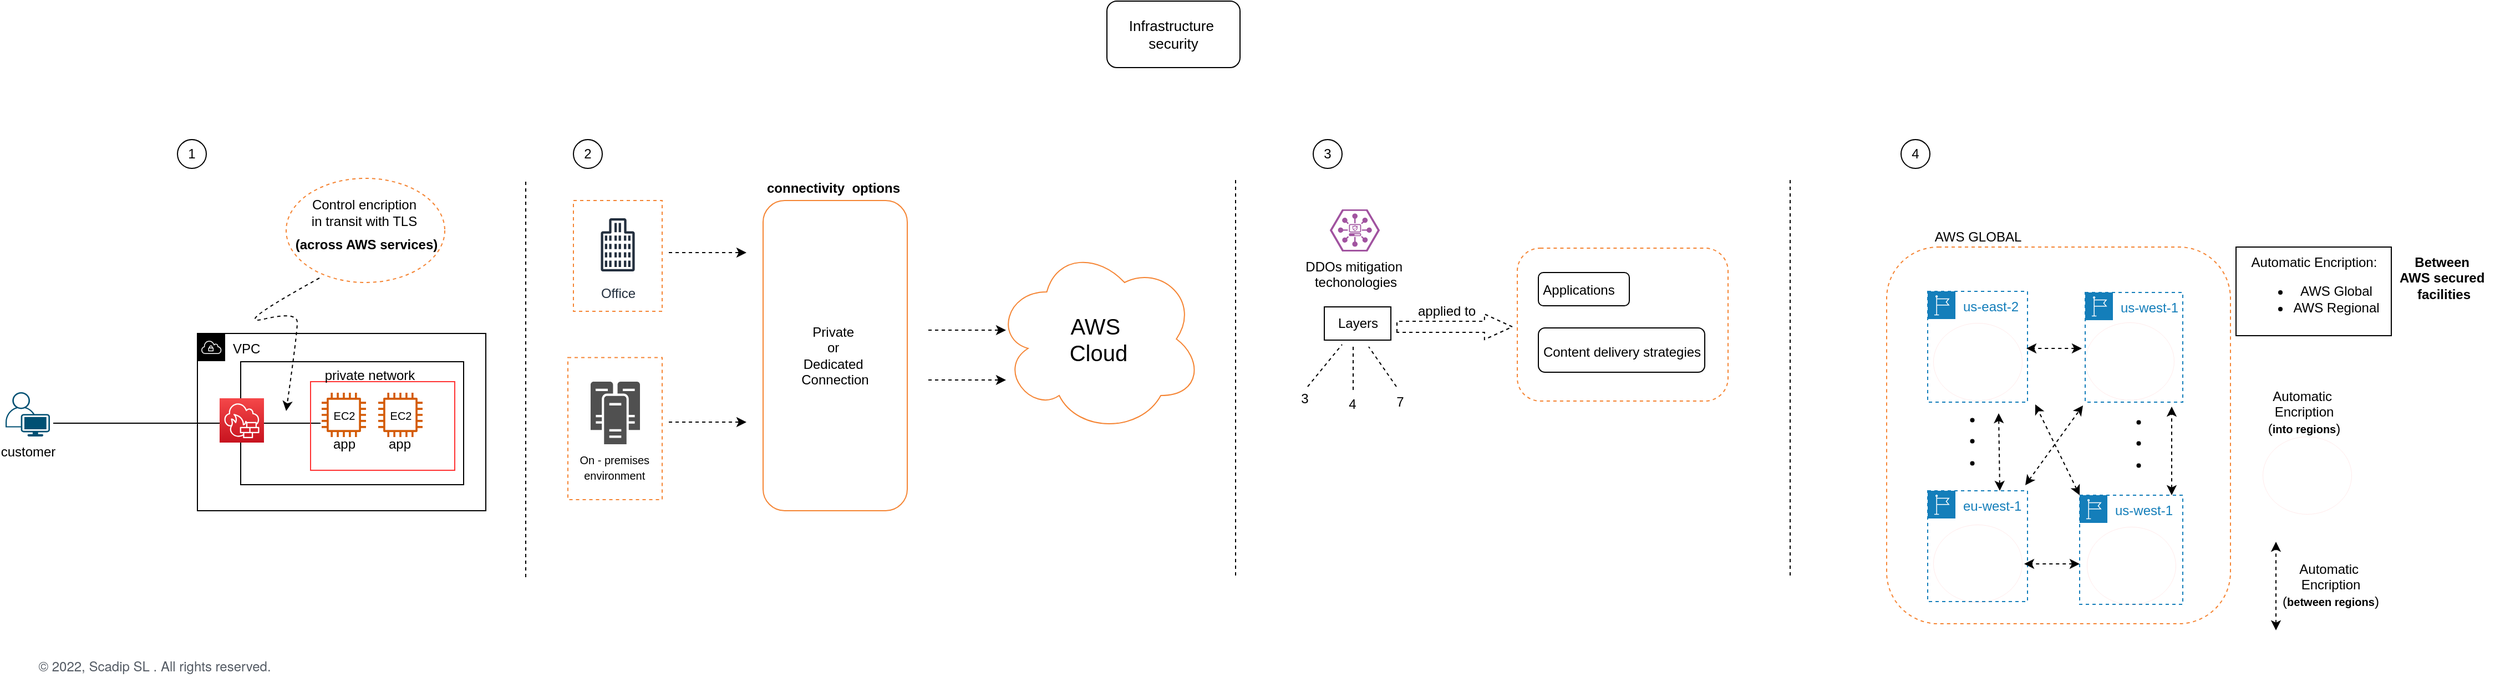 <mxfile version="20.2.0" type="github">
  <diagram id="qvYg9TJNYh_p_2qdCzhL" name="Page-1">
    <mxGraphModel dx="10771" dy="2260" grid="1" gridSize="10" guides="1" tooltips="1" connect="1" arrows="1" fold="1" page="1" pageScale="1" pageWidth="2336" pageHeight="1654" math="0" shadow="0">
      <root>
        <mxCell id="0" />
        <mxCell id="1" parent="0" />
        <mxCell id="hk6j71dAJvdS6BKl5xrb-116" value="" style="ellipse;whiteSpace=wrap;html=1;dashed=1;fontSize=12;fontColor=#000000;strokeColor=#FF3333;strokeWidth=0;fillColor=none;gradientColor=none;" parent="1" vertex="1">
          <mxGeometry x="-7414" y="-1300" width="80" height="70" as="geometry" />
        </mxCell>
        <mxCell id="hk6j71dAJvdS6BKl5xrb-83" value="" style="rounded=1;whiteSpace=wrap;html=1;dashed=1;fontSize=12;fontColor=#000000;strokeColor=#F58534;fillColor=none;gradientColor=none;" parent="1" vertex="1">
          <mxGeometry x="-7593" y="-1368" width="310" height="340" as="geometry" />
        </mxCell>
        <mxCell id="hk6j71dAJvdS6BKl5xrb-41" value="" style="ellipse;whiteSpace=wrap;html=1;fontSize=12;fontColor=#000000;strokeColor=#F58534;fillColor=none;gradientColor=none;dashed=1;" parent="1" vertex="1">
          <mxGeometry x="-9036" y="-1430" width="143" height="94" as="geometry" />
        </mxCell>
        <mxCell id="hk6j71dAJvdS6BKl5xrb-33" value="" style="endArrow=none;html=1;rounded=0;fontSize=12;fontColor=#000000;entryX=0.171;entryY=-0.129;entryDx=0;entryDy=0;entryPerimeter=0;" parent="1" edge="1">
          <mxGeometry width="50" height="50" relative="1" as="geometry">
            <mxPoint x="-9246" y="-1209" as="sourcePoint" />
            <mxPoint x="-9005" y="-1209" as="targetPoint" />
          </mxGeometry>
        </mxCell>
        <mxCell id="hk6j71dAJvdS6BKl5xrb-3" value="Infrastructure&amp;nbsp;&lt;br style=&quot;font-size: 13px;&quot;&gt;security" style="rounded=1;whiteSpace=wrap;html=1;fontColor=#000000;strokeColor=#000000;fillColor=none;gradientColor=default;fontSize=13;" parent="1" vertex="1">
          <mxGeometry x="-8296" y="-1590" width="120" height="60" as="geometry" />
        </mxCell>
        <mxCell id="hk6j71dAJvdS6BKl5xrb-4" value="&lt;font color=&quot;#000000&quot;&gt;VPC&lt;/font&gt;" style="points=[[0,0],[0.25,0],[0.5,0],[0.75,0],[1,0],[1,0.25],[1,0.5],[1,0.75],[1,1],[0.75,1],[0.5,1],[0.25,1],[0,1],[0,0.75],[0,0.5],[0,0.25]];outlineConnect=0;gradientColor=none;html=1;whiteSpace=wrap;fontSize=12;fontStyle=0;container=1;pointerEvents=0;collapsible=0;recursiveResize=0;shape=mxgraph.aws4.group;grIcon=mxgraph.aws4.group_vpc;strokeColor=#000000;fillColor=none;verticalAlign=top;align=left;spacingLeft=30;fontColor=#AAB7B8;dashed=0;" parent="1" vertex="1">
          <mxGeometry x="-9116" y="-1290" width="260" height="160" as="geometry" />
        </mxCell>
        <mxCell id="hk6j71dAJvdS6BKl5xrb-15" value="" style="rounded=0;whiteSpace=wrap;html=1;fontSize=10;fontColor=#000000;strokeColor=#FF3333;fillColor=none;gradientColor=none;" parent="hk6j71dAJvdS6BKl5xrb-4" vertex="1">
          <mxGeometry x="102" y="43.5" width="130" height="80" as="geometry" />
        </mxCell>
        <mxCell id="hk6j71dAJvdS6BKl5xrb-6" value="" style="rounded=0;whiteSpace=wrap;html=1;fontSize=13;fontColor=#000000;strokeColor=#000000;fillColor=none;gradientColor=default;" parent="hk6j71dAJvdS6BKl5xrb-4" vertex="1">
          <mxGeometry x="39" y="25.5" width="201" height="111" as="geometry" />
        </mxCell>
        <mxCell id="hk6j71dAJvdS6BKl5xrb-5" value="" style="sketch=0;points=[[0,0,0],[0.25,0,0],[0.5,0,0],[0.75,0,0],[1,0,0],[0,1,0],[0.25,1,0],[0.5,1,0],[0.75,1,0],[1,1,0],[0,0.25,0],[0,0.5,0],[0,0.75,0],[1,0.25,0],[1,0.5,0],[1,0.75,0]];outlineConnect=0;fontColor=#232F3E;gradientColor=#F54749;gradientDirection=north;fillColor=#C7131F;strokeColor=#ffffff;dashed=0;verticalLabelPosition=bottom;verticalAlign=top;align=center;html=1;fontSize=12;fontStyle=0;aspect=fixed;shape=mxgraph.aws4.resourceIcon;resIcon=mxgraph.aws4.network_firewall;" parent="hk6j71dAJvdS6BKl5xrb-4" vertex="1">
          <mxGeometry x="20" y="58.5" width="40" height="40" as="geometry" />
        </mxCell>
        <mxCell id="hk6j71dAJvdS6BKl5xrb-14" value="" style="group" parent="hk6j71dAJvdS6BKl5xrb-4" vertex="1" connectable="0">
          <mxGeometry x="163" y="53.5" width="40" height="40" as="geometry" />
        </mxCell>
        <mxCell id="hk6j71dAJvdS6BKl5xrb-8" value="" style="sketch=0;outlineConnect=0;fontColor=#232F3E;gradientColor=none;fillColor=#D45B07;strokeColor=none;dashed=0;verticalLabelPosition=bottom;verticalAlign=top;align=center;html=1;fontSize=12;fontStyle=0;aspect=fixed;pointerEvents=1;shape=mxgraph.aws4.ec2_m1_mac_instance;" parent="hk6j71dAJvdS6BKl5xrb-14" vertex="1">
          <mxGeometry width="40" height="40" as="geometry" />
        </mxCell>
        <mxCell id="hk6j71dAJvdS6BKl5xrb-13" value="" style="rounded=0;whiteSpace=wrap;html=1;fontSize=12;fontColor=#000000;strokeColor=none;fillColor=#FFFFFF;gradientColor=none;" parent="hk6j71dAJvdS6BKl5xrb-14" vertex="1">
          <mxGeometry x="9" y="9" width="22" height="22" as="geometry" />
        </mxCell>
        <mxCell id="hk6j71dAJvdS6BKl5xrb-9" value="&lt;font style=&quot;font-size: 10px;&quot;&gt;EC2&lt;/font&gt;" style="text;html=1;align=center;verticalAlign=middle;resizable=0;points=[];autosize=1;strokeColor=none;fillColor=none;fontSize=12;fontColor=#000000;" parent="hk6j71dAJvdS6BKl5xrb-14" vertex="1">
          <mxGeometry y="5" width="40" height="30" as="geometry" />
        </mxCell>
        <mxCell id="hk6j71dAJvdS6BKl5xrb-18" value="" style="group" parent="hk6j71dAJvdS6BKl5xrb-4" vertex="1" connectable="0">
          <mxGeometry x="112" y="53.5" width="40" height="40" as="geometry" />
        </mxCell>
        <mxCell id="hk6j71dAJvdS6BKl5xrb-19" value="" style="sketch=0;outlineConnect=0;fontColor=#232F3E;gradientColor=none;fillColor=#D45B07;strokeColor=none;dashed=0;verticalLabelPosition=bottom;verticalAlign=top;align=center;html=1;fontSize=12;fontStyle=0;aspect=fixed;pointerEvents=1;shape=mxgraph.aws4.ec2_m1_mac_instance;" parent="hk6j71dAJvdS6BKl5xrb-18" vertex="1">
          <mxGeometry width="40" height="40" as="geometry" />
        </mxCell>
        <mxCell id="hk6j71dAJvdS6BKl5xrb-20" value="" style="rounded=0;whiteSpace=wrap;html=1;fontSize=12;fontColor=#000000;strokeColor=none;fillColor=#FFFFFF;gradientColor=none;" parent="hk6j71dAJvdS6BKl5xrb-18" vertex="1">
          <mxGeometry x="9" y="9" width="22" height="22" as="geometry" />
        </mxCell>
        <mxCell id="hk6j71dAJvdS6BKl5xrb-21" value="&lt;font style=&quot;font-size: 10px;&quot;&gt;EC2&lt;/font&gt;" style="text;html=1;align=center;verticalAlign=middle;resizable=0;points=[];autosize=1;strokeColor=none;fillColor=none;fontSize=12;fontColor=#000000;" parent="hk6j71dAJvdS6BKl5xrb-18" vertex="1">
          <mxGeometry y="5" width="40" height="30" as="geometry" />
        </mxCell>
        <mxCell id="hk6j71dAJvdS6BKl5xrb-22" value="app" style="text;html=1;align=center;verticalAlign=middle;resizable=0;points=[];autosize=1;strokeColor=none;fillColor=none;fontSize=12;fontColor=#000000;" parent="hk6j71dAJvdS6BKl5xrb-4" vertex="1">
          <mxGeometry x="162" y="84.5" width="40" height="30" as="geometry" />
        </mxCell>
        <mxCell id="hk6j71dAJvdS6BKl5xrb-23" value="app" style="text;html=1;align=center;verticalAlign=middle;resizable=0;points=[];autosize=1;strokeColor=none;fillColor=none;fontSize=12;fontColor=#000000;" parent="hk6j71dAJvdS6BKl5xrb-4" vertex="1">
          <mxGeometry x="112" y="84.5" width="40" height="30" as="geometry" />
        </mxCell>
        <mxCell id="hk6j71dAJvdS6BKl5xrb-16" value="&lt;font style=&quot;font-size: 12px;&quot;&gt;private network&lt;/font&gt;" style="text;html=1;align=center;verticalAlign=middle;resizable=0;points=[];autosize=1;strokeColor=none;fillColor=none;fontSize=10;fontColor=#000000;" parent="hk6j71dAJvdS6BKl5xrb-4" vertex="1">
          <mxGeometry x="105" y="22.5" width="100" height="30" as="geometry" />
        </mxCell>
        <mxCell id="hk6j71dAJvdS6BKl5xrb-24" value="customer" style="points=[[0.35,0,0],[0.98,0.51,0],[1,0.71,0],[0.67,1,0],[0,0.795,0],[0,0.65,0]];verticalLabelPosition=bottom;sketch=0;html=1;verticalAlign=top;aspect=fixed;align=center;pointerEvents=1;shape=mxgraph.cisco19.user;fillColor=#005073;strokeColor=none;fontSize=12;fontColor=#000000;" parent="1" vertex="1">
          <mxGeometry x="-9289" y="-1237" width="40" height="40" as="geometry" />
        </mxCell>
        <mxCell id="hk6j71dAJvdS6BKl5xrb-31" value="&lt;b&gt;(across AWS services)&lt;/b&gt;" style="text;html=1;align=center;verticalAlign=middle;resizable=0;points=[];autosize=1;strokeColor=none;fillColor=none;fontSize=12;fontColor=#000000;" parent="1" vertex="1">
          <mxGeometry x="-9039" y="-1385" width="150" height="30" as="geometry" />
        </mxCell>
        <mxCell id="hk6j71dAJvdS6BKl5xrb-32" value="Control encription &lt;br&gt;in transit with TLS" style="text;html=1;align=center;verticalAlign=middle;resizable=0;points=[];autosize=1;strokeColor=none;fillColor=none;fontSize=12;fontColor=#000000;" parent="1" vertex="1">
          <mxGeometry x="-9026" y="-1419" width="120" height="40" as="geometry" />
        </mxCell>
        <mxCell id="hk6j71dAJvdS6BKl5xrb-42" value="" style="curved=1;endArrow=classic;html=1;rounded=0;fontSize=12;fontColor=#000000;dashed=1;" parent="1" edge="1">
          <mxGeometry width="50" height="50" relative="1" as="geometry">
            <mxPoint x="-9006" y="-1340" as="sourcePoint" />
            <mxPoint x="-9036" y="-1220" as="targetPoint" />
            <Array as="points">
              <mxPoint x="-9086" y="-1296" />
              <mxPoint x="-9026" y="-1310" />
              <mxPoint x="-9026" y="-1290" />
            </Array>
          </mxGeometry>
        </mxCell>
        <mxCell id="hk6j71dAJvdS6BKl5xrb-43" value="Office" style="sketch=0;outlineConnect=0;fontColor=#232F3E;gradientColor=none;strokeColor=#232F3E;fillColor=none;dashed=0;verticalLabelPosition=bottom;verticalAlign=top;align=center;html=1;fontSize=12;fontStyle=0;aspect=fixed;shape=mxgraph.aws4.resourceIcon;resIcon=mxgraph.aws4.office_building;" parent="1" vertex="1">
          <mxGeometry x="-8767" y="-1400" width="60" height="60" as="geometry" />
        </mxCell>
        <mxCell id="hk6j71dAJvdS6BKl5xrb-44" value="&lt;font style=&quot;font-size: 10px;&quot;&gt;On - premises&amp;nbsp;&lt;br&gt;environment&amp;nbsp;&lt;/font&gt;" style="sketch=0;pointerEvents=1;shadow=0;dashed=0;html=1;strokeColor=none;fillColor=#505050;labelPosition=center;verticalLabelPosition=bottom;verticalAlign=top;outlineConnect=0;align=center;shape=mxgraph.office.servers.cluster_server;fontSize=12;fontColor=#000000;" parent="1" vertex="1">
          <mxGeometry x="-8761.5" y="-1246.5" width="44.5" height="56.5" as="geometry" />
        </mxCell>
        <mxCell id="hk6j71dAJvdS6BKl5xrb-45" value="" style="rounded=0;whiteSpace=wrap;html=1;dashed=1;fontSize=10;fontColor=#000000;strokeColor=#F58534;fillColor=none;gradientColor=none;" parent="1" vertex="1">
          <mxGeometry x="-8777" y="-1410" width="80" height="100" as="geometry" />
        </mxCell>
        <mxCell id="hk6j71dAJvdS6BKl5xrb-46" value="" style="rounded=0;whiteSpace=wrap;html=1;dashed=1;fontSize=10;fontColor=#000000;strokeColor=#F58534;fillColor=none;gradientColor=none;" parent="1" vertex="1">
          <mxGeometry x="-8782" y="-1268.25" width="85" height="128.25" as="geometry" />
        </mxCell>
        <mxCell id="hk6j71dAJvdS6BKl5xrb-47" value="" style="endArrow=classic;html=1;rounded=0;dashed=1;fontSize=10;fontColor=#000000;" parent="1" edge="1">
          <mxGeometry width="50" height="50" relative="1" as="geometry">
            <mxPoint x="-8691" y="-1363" as="sourcePoint" />
            <mxPoint x="-8621" y="-1363" as="targetPoint" />
          </mxGeometry>
        </mxCell>
        <mxCell id="hk6j71dAJvdS6BKl5xrb-48" value="" style="endArrow=classic;html=1;rounded=0;dashed=1;fontSize=10;fontColor=#000000;" parent="1" edge="1">
          <mxGeometry width="50" height="50" relative="1" as="geometry">
            <mxPoint x="-8691" y="-1210" as="sourcePoint" />
            <mxPoint x="-8621" y="-1210" as="targetPoint" />
          </mxGeometry>
        </mxCell>
        <mxCell id="hk6j71dAJvdS6BKl5xrb-49" value="&lt;font style=&quot;font-size: 12px;&quot;&gt;Private&amp;nbsp;&lt;br&gt;or&amp;nbsp;&lt;br&gt;Dedicated&amp;nbsp;&lt;br&gt;Connection&lt;/font&gt;" style="rounded=1;whiteSpace=wrap;html=1;fontSize=10;fontColor=#000000;strokeColor=#F58534;fillColor=none;gradientColor=none;align=center;" parent="1" vertex="1">
          <mxGeometry x="-8606" y="-1410" width="130" height="280" as="geometry" />
        </mxCell>
        <mxCell id="hk6j71dAJvdS6BKl5xrb-50" value="" style="endArrow=classic;html=1;rounded=0;dashed=1;fontSize=10;fontColor=#000000;" parent="1" edge="1">
          <mxGeometry width="50" height="50" relative="1" as="geometry">
            <mxPoint x="-8457" y="-1293" as="sourcePoint" />
            <mxPoint x="-8387" y="-1293" as="targetPoint" />
          </mxGeometry>
        </mxCell>
        <mxCell id="hk6j71dAJvdS6BKl5xrb-51" value="" style="endArrow=classic;html=1;rounded=0;dashed=1;fontSize=10;fontColor=#000000;" parent="1" edge="1">
          <mxGeometry width="50" height="50" relative="1" as="geometry">
            <mxPoint x="-8457" y="-1248" as="sourcePoint" />
            <mxPoint x="-8387" y="-1248" as="targetPoint" />
          </mxGeometry>
        </mxCell>
        <mxCell id="hk6j71dAJvdS6BKl5xrb-52" value="&lt;font style=&quot;font-size: 20px;&quot;&gt;AWS&amp;nbsp;&lt;br&gt;Cloud&lt;/font&gt;" style="ellipse;shape=cloud;whiteSpace=wrap;html=1;fontSize=12;fontColor=#000000;strokeColor=#F58534;fillColor=none;gradientColor=none;" parent="1" vertex="1">
          <mxGeometry x="-8397" y="-1370" width="187" height="170" as="geometry" />
        </mxCell>
        <mxCell id="hk6j71dAJvdS6BKl5xrb-56" value="DDOs mitigation&amp;nbsp;&lt;br&gt;techonologies" style="verticalLabelPosition=bottom;sketch=0;html=1;fillColor=#A153A0;strokeColor=#ffffff;verticalAlign=top;align=center;points=[[0,0.5,0],[0.125,0.25,0],[0.25,0,0],[0.5,0,0],[0.75,0,0],[0.875,0.25,0],[1,0.5,0],[0.875,0.75,0],[0.75,1,0],[0.5,1,0],[0.125,0.75,0]];pointerEvents=1;shape=mxgraph.cisco_safe.compositeIcon;bgIcon=mxgraph.cisco_safe.design.blank_device;resIcon=mxgraph.cisco_safe.design.ddos_protection_2;fontSize=12;fontColor=#000000;" parent="1" vertex="1">
          <mxGeometry x="-8095" y="-1402" width="45" height="38" as="geometry" />
        </mxCell>
        <mxCell id="hk6j71dAJvdS6BKl5xrb-65" value="Layers" style="text;html=1;align=center;verticalAlign=middle;resizable=0;points=[];autosize=1;strokeColor=default;fillColor=none;fontSize=12;fontColor=#000000;" parent="1" vertex="1">
          <mxGeometry x="-8100" y="-1314" width="60" height="30" as="geometry" />
        </mxCell>
        <mxCell id="hk6j71dAJvdS6BKl5xrb-66" value="" style="endArrow=none;html=1;rounded=0;dashed=1;fontSize=12;fontColor=#000000;" parent="1" edge="1">
          <mxGeometry width="50" height="50" relative="1" as="geometry">
            <mxPoint x="-8115" y="-1242" as="sourcePoint" />
            <mxPoint x="-8084" y="-1280" as="targetPoint" />
          </mxGeometry>
        </mxCell>
        <mxCell id="hk6j71dAJvdS6BKl5xrb-70" value="" style="endArrow=none;html=1;rounded=0;dashed=1;fontSize=12;fontColor=#000000;" parent="1" edge="1">
          <mxGeometry width="50" height="50" relative="1" as="geometry">
            <mxPoint x="-8074" y="-1239" as="sourcePoint" />
            <mxPoint x="-8074" y="-1279" as="targetPoint" />
          </mxGeometry>
        </mxCell>
        <mxCell id="hk6j71dAJvdS6BKl5xrb-71" value="" style="endArrow=none;html=1;rounded=0;dashed=1;fontSize=12;fontColor=#000000;" parent="1" edge="1">
          <mxGeometry width="50" height="50" relative="1" as="geometry">
            <mxPoint x="-8035" y="-1242" as="sourcePoint" />
            <mxPoint x="-8060" y="-1278" as="targetPoint" />
          </mxGeometry>
        </mxCell>
        <mxCell id="hk6j71dAJvdS6BKl5xrb-72" value="3" style="text;html=1;align=center;verticalAlign=middle;resizable=0;points=[];autosize=1;strokeColor=none;fillColor=none;fontSize=12;fontColor=#000000;" parent="1" vertex="1">
          <mxGeometry x="-8133" y="-1246" width="30" height="30" as="geometry" />
        </mxCell>
        <mxCell id="hk6j71dAJvdS6BKl5xrb-73" value="4" style="text;html=1;align=center;verticalAlign=middle;resizable=0;points=[];autosize=1;strokeColor=none;fillColor=none;fontSize=12;fontColor=#000000;" parent="1" vertex="1">
          <mxGeometry x="-8090" y="-1241" width="30" height="30" as="geometry" />
        </mxCell>
        <mxCell id="hk6j71dAJvdS6BKl5xrb-74" value="7" style="text;html=1;align=center;verticalAlign=middle;resizable=0;points=[];autosize=1;strokeColor=none;fillColor=none;fontSize=12;fontColor=#000000;" parent="1" vertex="1">
          <mxGeometry x="-8047" y="-1243" width="30" height="30" as="geometry" />
        </mxCell>
        <mxCell id="hk6j71dAJvdS6BKl5xrb-75" value="" style="shape=flexArrow;endArrow=classic;html=1;rounded=0;dashed=1;fontSize=12;fontColor=#000000;endWidth=12;endSize=8.03;" parent="1" edge="1">
          <mxGeometry width="50" height="50" relative="1" as="geometry">
            <mxPoint x="-8035" y="-1296" as="sourcePoint" />
            <mxPoint x="-7930" y="-1296" as="targetPoint" />
          </mxGeometry>
        </mxCell>
        <mxCell id="hk6j71dAJvdS6BKl5xrb-76" value="applied to" style="text;html=1;align=center;verticalAlign=middle;resizable=0;points=[];autosize=1;strokeColor=none;fillColor=none;fontSize=12;fontColor=#000000;" parent="1" vertex="1">
          <mxGeometry x="-8030" y="-1325" width="80" height="30" as="geometry" />
        </mxCell>
        <mxCell id="hk6j71dAJvdS6BKl5xrb-77" value="Applications" style="text;html=1;align=center;verticalAlign=middle;resizable=0;points=[];autosize=1;strokeColor=none;fillColor=none;fontSize=12;fontColor=#000000;" parent="1" vertex="1">
          <mxGeometry x="-7916" y="-1344" width="90" height="30" as="geometry" />
        </mxCell>
        <mxCell id="hk6j71dAJvdS6BKl5xrb-78" value="Content delivery strategies" style="text;html=1;align=center;verticalAlign=middle;resizable=0;points=[];autosize=1;strokeColor=none;fillColor=none;fontSize=12;fontColor=#000000;" parent="1" vertex="1">
          <mxGeometry x="-7917" y="-1288" width="170" height="30" as="geometry" />
        </mxCell>
        <mxCell id="hk6j71dAJvdS6BKl5xrb-79" value="" style="rounded=1;whiteSpace=wrap;html=1;fontSize=12;fontColor=#000000;strokeColor=default;fillColor=none;gradientColor=none;" parent="1" vertex="1">
          <mxGeometry x="-7907" y="-1295" width="150" height="40" as="geometry" />
        </mxCell>
        <mxCell id="hk6j71dAJvdS6BKl5xrb-80" value="" style="rounded=1;whiteSpace=wrap;html=1;fontSize=12;fontColor=#000000;strokeColor=default;fillColor=none;gradientColor=none;" parent="1" vertex="1">
          <mxGeometry x="-7907" y="-1345" width="82" height="30" as="geometry" />
        </mxCell>
        <mxCell id="hk6j71dAJvdS6BKl5xrb-81" value="" style="rounded=1;whiteSpace=wrap;html=1;fontSize=12;fontColor=#000000;strokeColor=#F58534;fillColor=none;gradientColor=none;dashed=1;" parent="1" vertex="1">
          <mxGeometry x="-7926" y="-1367" width="190" height="138" as="geometry" />
        </mxCell>
        <mxCell id="hk6j71dAJvdS6BKl5xrb-84" value="&lt;b&gt;connectivity&amp;nbsp; options&lt;/b&gt;" style="text;html=1;align=center;verticalAlign=middle;resizable=0;points=[];autosize=1;strokeColor=none;fillColor=none;fontSize=12;fontColor=#000000;" parent="1" vertex="1">
          <mxGeometry x="-8613" y="-1436" width="140" height="30" as="geometry" />
        </mxCell>
        <mxCell id="hk6j71dAJvdS6BKl5xrb-85" value="AWS GLOBAL" style="text;html=1;align=center;verticalAlign=middle;resizable=0;points=[];autosize=1;strokeColor=none;fillColor=none;fontSize=12;fontColor=#000000;" parent="1" vertex="1">
          <mxGeometry x="-7561" y="-1392" width="100" height="30" as="geometry" />
        </mxCell>
        <mxCell id="hk6j71dAJvdS6BKl5xrb-86" value="us-east-2" style="points=[[0,0],[0.25,0],[0.5,0],[0.75,0],[1,0],[1,0.25],[1,0.5],[1,0.75],[1,1],[0.75,1],[0.5,1],[0.25,1],[0,1],[0,0.75],[0,0.5],[0,0.25]];outlineConnect=0;gradientColor=none;html=1;whiteSpace=wrap;fontSize=12;fontStyle=0;container=1;pointerEvents=0;collapsible=0;recursiveResize=0;shape=mxgraph.aws4.group;grIcon=mxgraph.aws4.group_region;strokeColor=#147EBA;fillColor=none;verticalAlign=top;align=left;spacingLeft=30;fontColor=#147EBA;dashed=1;" parent="1" vertex="1">
          <mxGeometry x="-7556" y="-1328" width="90" height="100" as="geometry" />
        </mxCell>
        <mxCell id="hk6j71dAJvdS6BKl5xrb-117" value="" style="ellipse;whiteSpace=wrap;html=1;dashed=1;fontSize=12;fontColor=#000000;strokeColor=#FF3333;strokeWidth=0;fillColor=none;gradientColor=none;" parent="hk6j71dAJvdS6BKl5xrb-86" vertex="1">
          <mxGeometry x="5" y="28.5" width="80" height="70" as="geometry" />
        </mxCell>
        <mxCell id="hk6j71dAJvdS6BKl5xrb-87" value="us-west-1" style="points=[[0,0],[0.25,0],[0.5,0],[0.75,0],[1,0],[1,0.25],[1,0.5],[1,0.75],[1,1],[0.75,1],[0.5,1],[0.25,1],[0,1],[0,0.75],[0,0.5],[0,0.25]];outlineConnect=0;gradientColor=none;html=1;whiteSpace=wrap;fontSize=12;fontStyle=0;container=1;pointerEvents=0;collapsible=0;recursiveResize=0;shape=mxgraph.aws4.group;grIcon=mxgraph.aws4.group_region;strokeColor=#147EBA;fillColor=none;verticalAlign=top;align=left;spacingLeft=30;fontColor=#147EBA;dashed=1;" parent="1" vertex="1">
          <mxGeometry x="-7414" y="-1327" width="88" height="99" as="geometry" />
        </mxCell>
        <mxCell id="hk6j71dAJvdS6BKl5xrb-88" value="eu-west-1" style="points=[[0,0],[0.25,0],[0.5,0],[0.75,0],[1,0],[1,0.25],[1,0.5],[1,0.75],[1,1],[0.75,1],[0.5,1],[0.25,1],[0,1],[0,0.75],[0,0.5],[0,0.25]];outlineConnect=0;gradientColor=none;html=1;whiteSpace=wrap;fontSize=12;fontStyle=0;container=1;pointerEvents=0;collapsible=0;recursiveResize=0;shape=mxgraph.aws4.group;grIcon=mxgraph.aws4.group_region;strokeColor=#147EBA;fillColor=none;verticalAlign=top;align=left;spacingLeft=30;fontColor=#147EBA;dashed=1;" parent="1" vertex="1">
          <mxGeometry x="-7556" y="-1148" width="90" height="100" as="geometry" />
        </mxCell>
        <mxCell id="hk6j71dAJvdS6BKl5xrb-89" value="us-west-1" style="points=[[0,0],[0.25,0],[0.5,0],[0.75,0],[1,0],[1,0.25],[1,0.5],[1,0.75],[1,1],[0.75,1],[0.5,1],[0.25,1],[0,1],[0,0.75],[0,0.5],[0,0.25]];outlineConnect=0;gradientColor=none;html=1;whiteSpace=wrap;fontSize=12;fontStyle=0;container=1;pointerEvents=0;collapsible=0;recursiveResize=0;shape=mxgraph.aws4.group;grIcon=mxgraph.aws4.group_region;strokeColor=#147EBA;fillColor=none;verticalAlign=top;align=left;spacingLeft=30;fontColor=#147EBA;dashed=1;" parent="1" vertex="1">
          <mxGeometry x="-7419" y="-1144" width="93" height="98.5" as="geometry" />
        </mxCell>
        <mxCell id="hk6j71dAJvdS6BKl5xrb-105" value="" style="shape=image;html=1;verticalAlign=top;verticalLabelPosition=bottom;labelBackgroundColor=#ffffff;imageAspect=0;aspect=fixed;image=https://cdn4.iconfinder.com/data/icons/essential-app-1/16/share-link-connection-network-128.png;dashed=1;fontSize=12;fontColor=#000000;strokeColor=#000000;strokeWidth=0;fillColor=none;gradientColor=none;" parent="hk6j71dAJvdS6BKl5xrb-89" vertex="1">
          <mxGeometry x="22" y="37" width="19" height="19" as="geometry" />
        </mxCell>
        <mxCell id="hk6j71dAJvdS6BKl5xrb-106" value="" style="shape=image;html=1;verticalAlign=top;verticalLabelPosition=bottom;labelBackgroundColor=#ffffff;imageAspect=0;aspect=fixed;image=https://cdn4.iconfinder.com/data/icons/essential-app-1/16/share-link-connection-network-128.png;dashed=1;fontSize=12;fontColor=#000000;strokeColor=#000000;strokeWidth=0;fillColor=none;gradientColor=none;" parent="hk6j71dAJvdS6BKl5xrb-89" vertex="1">
          <mxGeometry x="57" y="54" width="19" height="19" as="geometry" />
        </mxCell>
        <mxCell id="hk6j71dAJvdS6BKl5xrb-107" value="" style="shape=image;html=1;verticalAlign=top;verticalLabelPosition=bottom;labelBackgroundColor=#ffffff;imageAspect=0;aspect=fixed;image=https://cdn4.iconfinder.com/data/icons/essential-app-1/16/share-link-connection-network-128.png;dashed=1;fontSize=12;fontColor=#000000;strokeColor=#000000;strokeWidth=0;fillColor=none;gradientColor=none;" parent="hk6j71dAJvdS6BKl5xrb-89" vertex="1">
          <mxGeometry x="24" y="69" width="19" height="19" as="geometry" />
        </mxCell>
        <mxCell id="hk6j71dAJvdS6BKl5xrb-115" value="" style="ellipse;whiteSpace=wrap;html=1;dashed=1;fontSize=12;fontColor=#000000;strokeColor=#FF3333;strokeWidth=0;fillColor=none;gradientColor=none;" parent="hk6j71dAJvdS6BKl5xrb-89" vertex="1">
          <mxGeometry x="6.5" y="28.5" width="80" height="70" as="geometry" />
        </mxCell>
        <mxCell id="hk6j71dAJvdS6BKl5xrb-90" value="" style="shape=waypoint;sketch=0;fillStyle=solid;size=6;pointerEvents=1;points=[];fillColor=none;resizable=0;rotatable=0;perimeter=centerPerimeter;snapToPoint=1;dashed=1;fontSize=12;fontColor=#000000;strokeColor=#000000;strokeWidth=0;" parent="1" vertex="1">
          <mxGeometry x="-7536" y="-1232" width="40" height="40" as="geometry" />
        </mxCell>
        <mxCell id="hk6j71dAJvdS6BKl5xrb-91" value="" style="shape=waypoint;sketch=0;fillStyle=solid;size=6;pointerEvents=1;points=[];fillColor=none;resizable=0;rotatable=0;perimeter=centerPerimeter;snapToPoint=1;dashed=1;fontSize=12;fontColor=#000000;strokeColor=#000000;strokeWidth=0;" parent="1" vertex="1">
          <mxGeometry x="-7536" y="-1193" width="40" height="40" as="geometry" />
        </mxCell>
        <mxCell id="hk6j71dAJvdS6BKl5xrb-92" value="" style="shape=waypoint;sketch=0;fillStyle=solid;size=6;pointerEvents=1;points=[];fillColor=none;resizable=0;rotatable=0;perimeter=centerPerimeter;snapToPoint=1;dashed=1;fontSize=12;fontColor=#000000;strokeColor=#000000;strokeWidth=0;" parent="1" vertex="1">
          <mxGeometry x="-7536" y="-1213" width="40" height="40" as="geometry" />
        </mxCell>
        <mxCell id="hk6j71dAJvdS6BKl5xrb-93" value="" style="shape=waypoint;sketch=0;fillStyle=solid;size=6;pointerEvents=1;points=[];fillColor=none;resizable=0;rotatable=0;perimeter=centerPerimeter;snapToPoint=1;dashed=1;fontSize=12;fontColor=#000000;strokeColor=#000000;strokeWidth=0;" parent="1" vertex="1">
          <mxGeometry x="-7386" y="-1230" width="40" height="40" as="geometry" />
        </mxCell>
        <mxCell id="hk6j71dAJvdS6BKl5xrb-94" value="" style="shape=waypoint;sketch=0;fillStyle=solid;size=6;pointerEvents=1;points=[];fillColor=none;resizable=0;rotatable=0;perimeter=centerPerimeter;snapToPoint=1;dashed=1;fontSize=12;fontColor=#000000;strokeColor=#000000;strokeWidth=0;" parent="1" vertex="1">
          <mxGeometry x="-7386" y="-1191" width="40" height="40" as="geometry" />
        </mxCell>
        <mxCell id="hk6j71dAJvdS6BKl5xrb-95" value="" style="shape=waypoint;sketch=0;fillStyle=solid;size=6;pointerEvents=1;points=[];fillColor=none;resizable=0;rotatable=0;perimeter=centerPerimeter;snapToPoint=1;dashed=1;fontSize=12;fontColor=#000000;strokeColor=#000000;strokeWidth=0;" parent="1" vertex="1">
          <mxGeometry x="-7386" y="-1211" width="40" height="40" as="geometry" />
        </mxCell>
        <mxCell id="hk6j71dAJvdS6BKl5xrb-96" value="" style="shape=image;html=1;verticalAlign=top;verticalLabelPosition=bottom;labelBackgroundColor=#ffffff;imageAspect=0;aspect=fixed;image=https://cdn4.iconfinder.com/data/icons/essential-app-1/16/share-link-connection-network-128.png;dashed=1;fontSize=12;fontColor=#000000;strokeColor=#000000;strokeWidth=0;fillColor=none;gradientColor=none;" parent="1" vertex="1">
          <mxGeometry x="-7536" y="-1293.5" width="19" height="19" as="geometry" />
        </mxCell>
        <mxCell id="hk6j71dAJvdS6BKl5xrb-97" value="" style="shape=image;html=1;verticalAlign=top;verticalLabelPosition=bottom;labelBackgroundColor=#ffffff;imageAspect=0;aspect=fixed;image=https://cdn4.iconfinder.com/data/icons/essential-app-1/16/share-link-connection-network-128.png;dashed=1;fontSize=12;fontColor=#000000;strokeColor=#000000;strokeWidth=0;fillColor=none;gradientColor=none;" parent="1" vertex="1">
          <mxGeometry x="-7501" y="-1276.5" width="19" height="19" as="geometry" />
        </mxCell>
        <mxCell id="hk6j71dAJvdS6BKl5xrb-98" value="" style="shape=image;html=1;verticalAlign=top;verticalLabelPosition=bottom;labelBackgroundColor=#ffffff;imageAspect=0;aspect=fixed;image=https://cdn4.iconfinder.com/data/icons/essential-app-1/16/share-link-connection-network-128.png;dashed=1;fontSize=12;fontColor=#000000;strokeColor=#000000;strokeWidth=0;fillColor=none;gradientColor=none;" parent="1" vertex="1">
          <mxGeometry x="-7534" y="-1261.5" width="19" height="19" as="geometry" />
        </mxCell>
        <mxCell id="hk6j71dAJvdS6BKl5xrb-99" value="" style="shape=image;html=1;verticalAlign=top;verticalLabelPosition=bottom;labelBackgroundColor=#ffffff;imageAspect=0;aspect=fixed;image=https://cdn4.iconfinder.com/data/icons/essential-app-1/16/share-link-connection-network-128.png;dashed=1;fontSize=12;fontColor=#000000;strokeColor=#000000;strokeWidth=0;fillColor=none;gradientColor=none;" parent="1" vertex="1">
          <mxGeometry x="-7400" y="-1293.5" width="19" height="19" as="geometry" />
        </mxCell>
        <mxCell id="hk6j71dAJvdS6BKl5xrb-100" value="" style="shape=image;html=1;verticalAlign=top;verticalLabelPosition=bottom;labelBackgroundColor=#ffffff;imageAspect=0;aspect=fixed;image=https://cdn4.iconfinder.com/data/icons/essential-app-1/16/share-link-connection-network-128.png;dashed=1;fontSize=12;fontColor=#000000;strokeColor=#000000;strokeWidth=0;fillColor=none;gradientColor=none;" parent="1" vertex="1">
          <mxGeometry x="-7365" y="-1276.5" width="19" height="19" as="geometry" />
        </mxCell>
        <mxCell id="hk6j71dAJvdS6BKl5xrb-101" value="" style="shape=image;html=1;verticalAlign=top;verticalLabelPosition=bottom;labelBackgroundColor=#ffffff;imageAspect=0;aspect=fixed;image=https://cdn4.iconfinder.com/data/icons/essential-app-1/16/share-link-connection-network-128.png;dashed=1;fontSize=12;fontColor=#000000;strokeColor=#000000;strokeWidth=0;fillColor=none;gradientColor=none;" parent="1" vertex="1">
          <mxGeometry x="-7398" y="-1261.5" width="19" height="19" as="geometry" />
        </mxCell>
        <mxCell id="hk6j71dAJvdS6BKl5xrb-102" value="" style="shape=image;html=1;verticalAlign=top;verticalLabelPosition=bottom;labelBackgroundColor=#ffffff;imageAspect=0;aspect=fixed;image=https://cdn4.iconfinder.com/data/icons/essential-app-1/16/share-link-connection-network-128.png;dashed=1;fontSize=12;fontColor=#000000;strokeColor=#000000;strokeWidth=0;fillColor=none;gradientColor=none;" parent="1" vertex="1">
          <mxGeometry x="-7534" y="-1108" width="19" height="19" as="geometry" />
        </mxCell>
        <mxCell id="hk6j71dAJvdS6BKl5xrb-103" value="" style="shape=image;html=1;verticalAlign=top;verticalLabelPosition=bottom;labelBackgroundColor=#ffffff;imageAspect=0;aspect=fixed;image=https://cdn4.iconfinder.com/data/icons/essential-app-1/16/share-link-connection-network-128.png;dashed=1;fontSize=12;fontColor=#000000;strokeColor=#000000;strokeWidth=0;fillColor=none;gradientColor=none;" parent="1" vertex="1">
          <mxGeometry x="-7499" y="-1091" width="19" height="19" as="geometry" />
        </mxCell>
        <mxCell id="hk6j71dAJvdS6BKl5xrb-104" value="" style="shape=image;html=1;verticalAlign=top;verticalLabelPosition=bottom;labelBackgroundColor=#ffffff;imageAspect=0;aspect=fixed;image=https://cdn4.iconfinder.com/data/icons/essential-app-1/16/share-link-connection-network-128.png;dashed=1;fontSize=12;fontColor=#000000;strokeColor=#000000;strokeWidth=0;fillColor=none;gradientColor=none;" parent="1" vertex="1">
          <mxGeometry x="-7532" y="-1076" width="19" height="19" as="geometry" />
        </mxCell>
        <mxCell id="hk6j71dAJvdS6BKl5xrb-108" value="" style="endArrow=classic;startArrow=classic;html=1;rounded=0;dashed=1;fontSize=12;fontColor=#000000;" parent="1" edge="1">
          <mxGeometry width="50" height="50" relative="1" as="geometry">
            <mxPoint x="-7468" y="-1153" as="sourcePoint" />
            <mxPoint x="-7416" y="-1225" as="targetPoint" />
          </mxGeometry>
        </mxCell>
        <mxCell id="hk6j71dAJvdS6BKl5xrb-109" value="" style="endArrow=classic;startArrow=classic;html=1;rounded=0;dashed=1;fontSize=12;fontColor=#000000;" parent="1" edge="1">
          <mxGeometry width="50" height="50" relative="1" as="geometry">
            <mxPoint x="-7419" y="-1144" as="sourcePoint" />
            <mxPoint x="-7459" y="-1226" as="targetPoint" />
          </mxGeometry>
        </mxCell>
        <mxCell id="hk6j71dAJvdS6BKl5xrb-110" value="" style="endArrow=classic;startArrow=classic;html=1;rounded=0;dashed=1;fontSize=12;fontColor=#000000;" parent="1" edge="1">
          <mxGeometry width="50" height="50" relative="1" as="geometry">
            <mxPoint x="-7491" y="-1148" as="sourcePoint" />
            <mxPoint x="-7492" y="-1218" as="targetPoint" />
          </mxGeometry>
        </mxCell>
        <mxCell id="hk6j71dAJvdS6BKl5xrb-111" value="" style="endArrow=classic;startArrow=classic;html=1;rounded=0;dashed=1;fontSize=12;fontColor=#000000;" parent="1" edge="1">
          <mxGeometry width="50" height="50" relative="1" as="geometry">
            <mxPoint x="-7336" y="-1144" as="sourcePoint" />
            <mxPoint x="-7336" y="-1224" as="targetPoint" />
          </mxGeometry>
        </mxCell>
        <mxCell id="hk6j71dAJvdS6BKl5xrb-112" value="" style="endArrow=classic;startArrow=classic;html=1;rounded=0;dashed=1;fontSize=12;fontColor=#000000;" parent="1" edge="1">
          <mxGeometry width="50" height="50" relative="1" as="geometry">
            <mxPoint x="-7417" y="-1276.5" as="sourcePoint" />
            <mxPoint x="-7467" y="-1276.5" as="targetPoint" />
          </mxGeometry>
        </mxCell>
        <mxCell id="hk6j71dAJvdS6BKl5xrb-113" value="" style="endArrow=classic;startArrow=classic;html=1;rounded=0;dashed=1;fontSize=12;fontColor=#000000;" parent="1" edge="1">
          <mxGeometry width="50" height="50" relative="1" as="geometry">
            <mxPoint x="-7419" y="-1082" as="sourcePoint" />
            <mxPoint x="-7469" y="-1082" as="targetPoint" />
          </mxGeometry>
        </mxCell>
        <mxCell id="hk6j71dAJvdS6BKl5xrb-114" value="" style="ellipse;whiteSpace=wrap;html=1;dashed=1;fontSize=12;fontColor=#000000;strokeColor=#FF3333;strokeWidth=0;fillColor=none;gradientColor=none;" parent="1" vertex="1">
          <mxGeometry x="-7551" y="-1117.5" width="80" height="70" as="geometry" />
        </mxCell>
        <mxCell id="hk6j71dAJvdS6BKl5xrb-118" value="" style="ellipse;whiteSpace=wrap;html=1;dashed=1;fontSize=12;fontColor=#000000;strokeColor=#FF3333;strokeWidth=0;fillColor=none;gradientColor=none;" parent="1" vertex="1">
          <mxGeometry x="-7254" y="-1197" width="80" height="70" as="geometry" />
        </mxCell>
        <mxCell id="hk6j71dAJvdS6BKl5xrb-119" value="" style="shape=image;html=1;verticalAlign=top;verticalLabelPosition=bottom;labelBackgroundColor=#ffffff;imageAspect=0;aspect=fixed;image=https://cdn4.iconfinder.com/data/icons/essential-app-1/16/share-link-connection-network-128.png;dashed=1;fontSize=12;fontColor=#000000;strokeColor=#000000;strokeWidth=0;fillColor=none;gradientColor=none;" parent="1" vertex="1">
          <mxGeometry x="-7240" y="-1190.5" width="19" height="19" as="geometry" />
        </mxCell>
        <mxCell id="hk6j71dAJvdS6BKl5xrb-120" value="" style="shape=image;html=1;verticalAlign=top;verticalLabelPosition=bottom;labelBackgroundColor=#ffffff;imageAspect=0;aspect=fixed;image=https://cdn4.iconfinder.com/data/icons/essential-app-1/16/share-link-connection-network-128.png;dashed=1;fontSize=12;fontColor=#000000;strokeColor=#000000;strokeWidth=0;fillColor=none;gradientColor=none;" parent="1" vertex="1">
          <mxGeometry x="-7205" y="-1173.5" width="19" height="19" as="geometry" />
        </mxCell>
        <mxCell id="hk6j71dAJvdS6BKl5xrb-121" value="" style="shape=image;html=1;verticalAlign=top;verticalLabelPosition=bottom;labelBackgroundColor=#ffffff;imageAspect=0;aspect=fixed;image=https://cdn4.iconfinder.com/data/icons/essential-app-1/16/share-link-connection-network-128.png;dashed=1;fontSize=12;fontColor=#000000;strokeColor=#000000;strokeWidth=0;fillColor=none;gradientColor=none;" parent="1" vertex="1">
          <mxGeometry x="-7238" y="-1158.5" width="19" height="19" as="geometry" />
        </mxCell>
        <mxCell id="hk6j71dAJvdS6BKl5xrb-122" value="Automatic&amp;nbsp;&lt;br&gt;Encription&lt;br&gt;(&lt;b&gt;&lt;font style=&quot;font-size: 10px;&quot;&gt;into regions&lt;/font&gt;&lt;/b&gt;)" style="text;html=1;align=center;verticalAlign=middle;resizable=0;points=[];autosize=1;strokeColor=none;fillColor=none;fontSize=12;fontColor=#000000;" parent="1" vertex="1">
          <mxGeometry x="-7262" y="-1249" width="90" height="60" as="geometry" />
        </mxCell>
        <mxCell id="hk6j71dAJvdS6BKl5xrb-123" value="" style="endArrow=classic;startArrow=classic;html=1;rounded=0;dashed=1;fontSize=12;fontColor=#000000;" parent="1" edge="1">
          <mxGeometry width="50" height="50" relative="1" as="geometry">
            <mxPoint x="-7242" y="-1022" as="sourcePoint" />
            <mxPoint x="-7242" y="-1102" as="targetPoint" />
          </mxGeometry>
        </mxCell>
        <mxCell id="hk6j71dAJvdS6BKl5xrb-124" value="Automatic&amp;nbsp;&lt;br&gt;Encription&lt;br&gt;(&lt;b&gt;&lt;font style=&quot;font-size: 10px;&quot;&gt;between regions&lt;/font&gt;&lt;/b&gt;)" style="text;html=1;align=center;verticalAlign=middle;resizable=0;points=[];autosize=1;strokeColor=none;fillColor=none;fontSize=12;fontColor=#000000;" parent="1" vertex="1">
          <mxGeometry x="-7248" y="-1093" width="110" height="60" as="geometry" />
        </mxCell>
        <mxCell id="hk6j71dAJvdS6BKl5xrb-125" value="Automatic Encription:&lt;br&gt;&lt;ul&gt;&lt;li&gt;AWS Global&lt;/li&gt;&lt;li&gt;AWS Regional&lt;/li&gt;&lt;/ul&gt;" style="text;html=1;align=center;verticalAlign=middle;resizable=0;points=[];autosize=1;strokeColor=default;fillColor=none;fontSize=12;fontColor=#000000;" parent="1" vertex="1">
          <mxGeometry x="-7278" y="-1368" width="140" height="80" as="geometry" />
        </mxCell>
        <mxCell id="hk6j71dAJvdS6BKl5xrb-126" value="&lt;b&gt;Between&amp;nbsp;&lt;br&gt;AWS secured&amp;nbsp;&lt;br&gt;facilities&lt;/b&gt;" style="text;html=1;align=center;verticalAlign=middle;resizable=0;points=[];autosize=1;strokeColor=none;fillColor=none;fontSize=12;fontColor=#000000;" parent="1" vertex="1">
          <mxGeometry x="-7141" y="-1370" width="100" height="60" as="geometry" />
        </mxCell>
        <mxCell id="hk6j71dAJvdS6BKl5xrb-127" value="&lt;span style=&quot;color: rgb(84, 91, 100); font-family: &amp;quot;Amazon Ember&amp;quot;, &amp;quot;Helvetica Neue&amp;quot;, Roboto, Arial, sans-serif; text-align: start; background-color: rgb(255, 255, 255);&quot;&gt;© 2022, Scadip SL&amp;nbsp;&lt;/span&gt;&lt;span style=&quot;color: rgb(84, 91, 100); font-family: &amp;quot;Amazon Ember&amp;quot;, &amp;quot;Helvetica Neue&amp;quot;, Roboto, Arial, sans-serif; text-align: start; background-color: rgb(255, 255, 255);&quot;&gt;. All rights reserved.&lt;/span&gt;" style="text;html=1;align=center;verticalAlign=middle;resizable=0;points=[];autosize=1;strokeColor=none;fillColor=none;fontSize=12;" parent="1" vertex="1">
          <mxGeometry x="-9270" y="-1000" width="230" height="20" as="geometry" />
        </mxCell>
        <mxCell id="DgMQCU2doDKnBgrQL0Xc-1" value="1" style="ellipse;whiteSpace=wrap;html=1;aspect=fixed;" vertex="1" parent="1">
          <mxGeometry x="-9134" y="-1465" width="26" height="26" as="geometry" />
        </mxCell>
        <mxCell id="DgMQCU2doDKnBgrQL0Xc-2" value="2" style="ellipse;whiteSpace=wrap;html=1;aspect=fixed;" vertex="1" parent="1">
          <mxGeometry x="-8777" y="-1465" width="26" height="26" as="geometry" />
        </mxCell>
        <mxCell id="DgMQCU2doDKnBgrQL0Xc-4" value="3" style="ellipse;whiteSpace=wrap;html=1;aspect=fixed;" vertex="1" parent="1">
          <mxGeometry x="-8110" y="-1465" width="26" height="26" as="geometry" />
        </mxCell>
        <mxCell id="DgMQCU2doDKnBgrQL0Xc-5" value="4" style="ellipse;whiteSpace=wrap;html=1;aspect=fixed;" vertex="1" parent="1">
          <mxGeometry x="-7580" y="-1465" width="26" height="26" as="geometry" />
        </mxCell>
        <mxCell id="DgMQCU2doDKnBgrQL0Xc-6" value="" style="endArrow=none;dashed=1;html=1;rounded=0;" edge="1" parent="1">
          <mxGeometry width="50" height="50" relative="1" as="geometry">
            <mxPoint x="-8820" y="-1070" as="sourcePoint" />
            <mxPoint x="-8820" y="-1428.5" as="targetPoint" />
          </mxGeometry>
        </mxCell>
        <mxCell id="DgMQCU2doDKnBgrQL0Xc-7" value="" style="endArrow=none;dashed=1;html=1;rounded=0;" edge="1" parent="1">
          <mxGeometry width="50" height="50" relative="1" as="geometry">
            <mxPoint x="-8180" y="-1071.5" as="sourcePoint" />
            <mxPoint x="-8180" y="-1430" as="targetPoint" />
          </mxGeometry>
        </mxCell>
        <mxCell id="DgMQCU2doDKnBgrQL0Xc-8" value="" style="endArrow=none;dashed=1;html=1;rounded=0;" edge="1" parent="1">
          <mxGeometry width="50" height="50" relative="1" as="geometry">
            <mxPoint x="-7680" y="-1071.5" as="sourcePoint" />
            <mxPoint x="-7680" y="-1430" as="targetPoint" />
          </mxGeometry>
        </mxCell>
      </root>
    </mxGraphModel>
  </diagram>
</mxfile>

